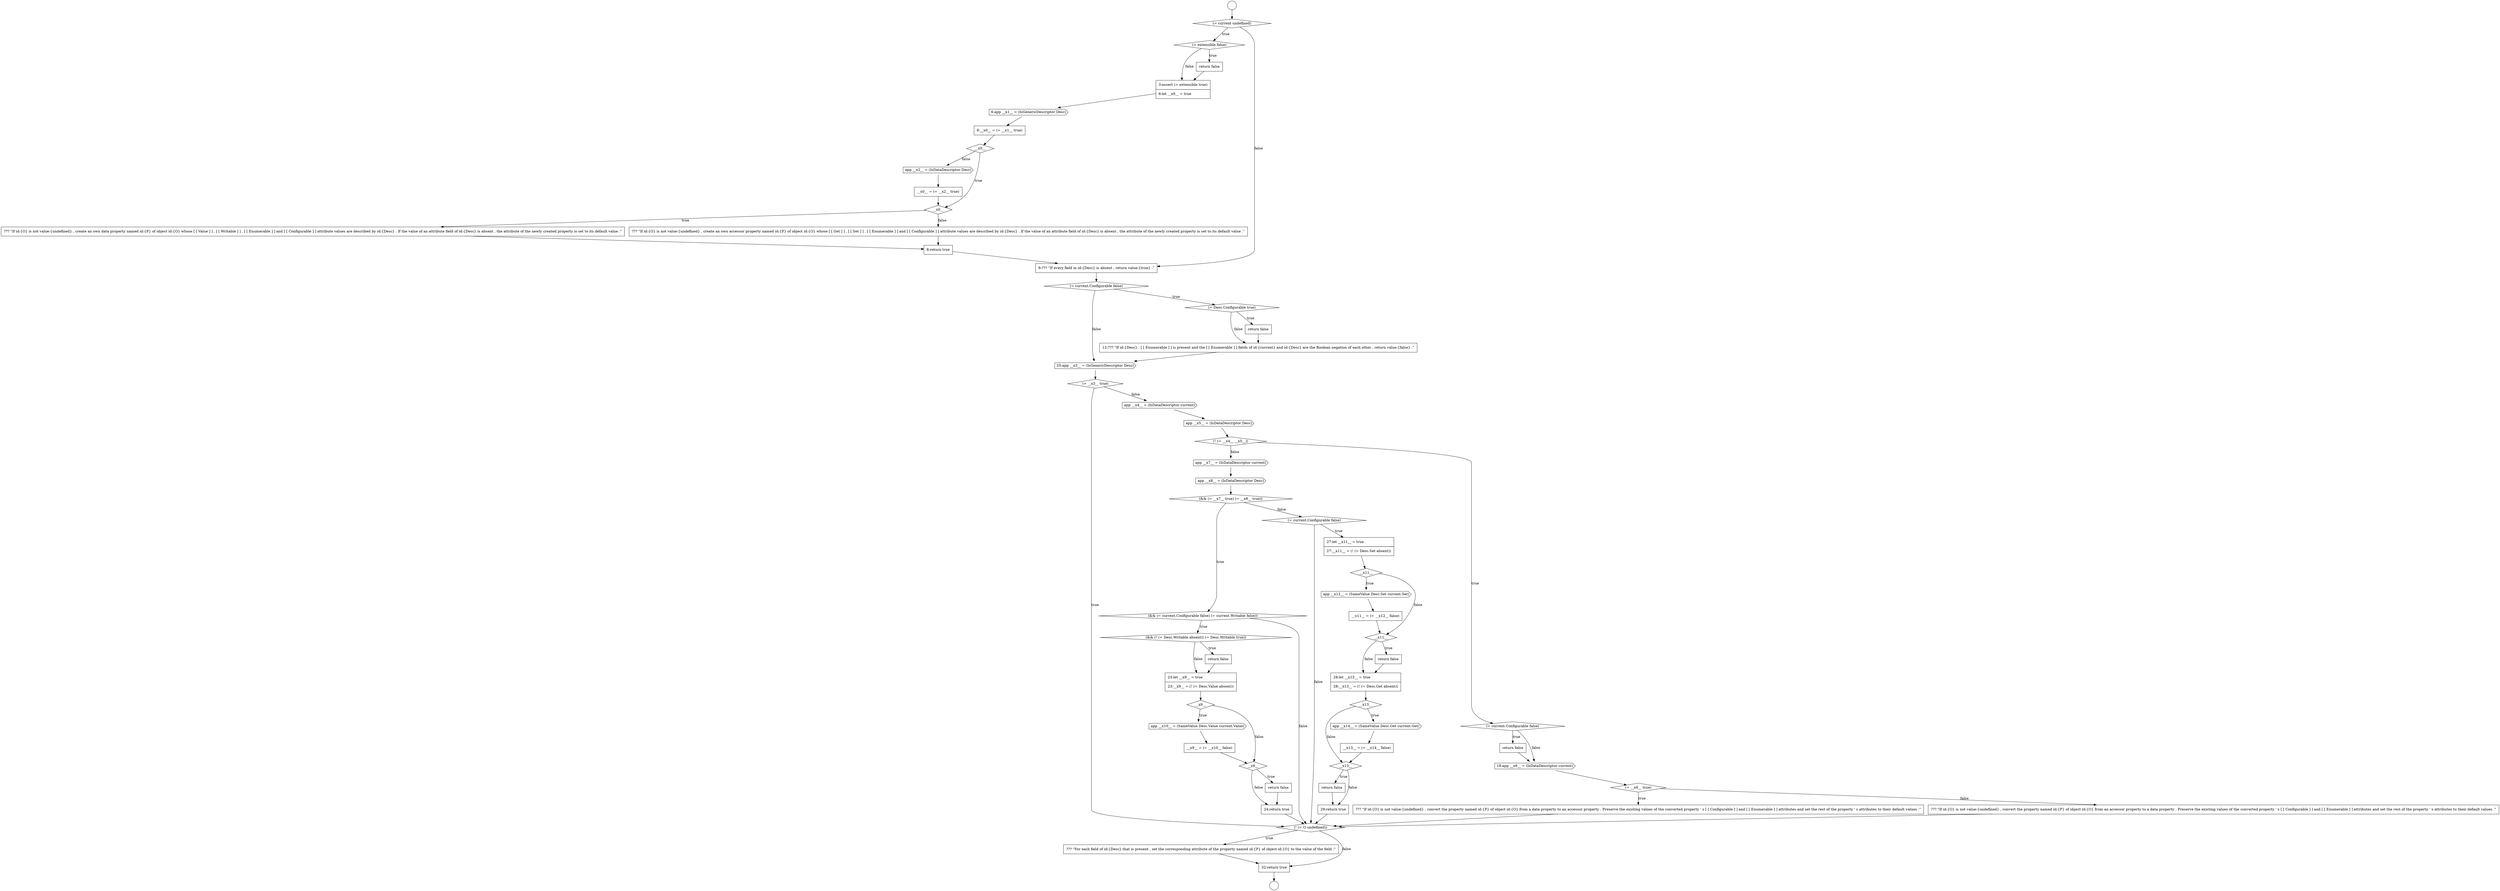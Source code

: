 digraph {
  node1760 [shape=cds, label=<<font color="black">app __x10__ = (SameValue Desc.Value current.Value)</font>> color="black" fillcolor="white" style=filled]
  node1740 [shape=none, margin=0, label=<<font color="black">
    <table border="0" cellborder="1" cellspacing="0" cellpadding="10">
      <tr><td align="left">12:??? &quot;If id:{Desc} . [ [ Enumerable ] ] is present and the [ [ Enumerable ] ] fields of id:{current} and id:{Desc} are the Boolean negation of each other , return value:{false} .&quot;</td></tr>
    </table>
  </font>> color="black" fillcolor="white" style=filled]
  node1752 [shape=cds, label=<<font color="black">app __x7__ = (IsDataDescriptor current)</font>> color="black" fillcolor="white" style=filled]
  node1731 [shape=none, margin=0, label=<<font color="black">
    <table border="0" cellborder="1" cellspacing="0" cellpadding="10">
      <tr><td align="left">__x0__ = (= __x2__ true)</td></tr>
    </table>
  </font>> color="black" fillcolor="white" style=filled]
  node1758 [shape=none, margin=0, label=<<font color="black">
    <table border="0" cellborder="1" cellspacing="0" cellpadding="10">
      <tr><td align="left">23:let __x9__ = true</td></tr>
      <tr><td align="left">23:__x9__ = (! (= Desc.Value absent))</td></tr>
    </table>
  </font>> color="black" fillcolor="white" style=filled]
  node1777 [shape=none, margin=0, label=<<font color="black">
    <table border="0" cellborder="1" cellspacing="0" cellpadding="10">
      <tr><td align="left">return false</td></tr>
    </table>
  </font>> color="black" fillcolor="white" style=filled]
  node1742 [shape=diamond, label=<<font color="black">(= __x3__ true)</font>> color="black" fillcolor="white" style=filled]
  node1767 [shape=diamond, label=<<font color="black">__x11__</font>> color="black" fillcolor="white" style=filled]
  node1729 [shape=diamond, label=<<font color="black">__x0__</font>> color="black" fillcolor="white" style=filled]
  node1750 [shape=none, margin=0, label=<<font color="black">
    <table border="0" cellborder="1" cellspacing="0" cellpadding="10">
      <tr><td align="left">??? &quot;If id:{O} is not value:{undefined} , convert the property named id:{P} of object id:{O} from a data property to an accessor property . Preserve the existing values of the converted property ' s [ [ Configurable ] ] and [ [ Enumerable ] ] attributes and set the rest of the property ' s attributes to their default values .&quot;</td></tr>
    </table>
  </font>> color="black" fillcolor="white" style=filled]
  node1728 [shape=none, margin=0, label=<<font color="black">
    <table border="0" cellborder="1" cellspacing="0" cellpadding="10">
      <tr><td align="left">6:__x0__ = (= __x1__ true)</td></tr>
    </table>
  </font>> color="black" fillcolor="white" style=filled]
  node1756 [shape=diamond, label=<<font color="black">(&amp;&amp; (! (= Desc.Writable absent)) (= Desc.Writable true))</font>> color="black" fillcolor="white" style=filled]
  node1735 [shape=none, margin=0, label=<<font color="black">
    <table border="0" cellborder="1" cellspacing="0" cellpadding="10">
      <tr><td align="left">8:return true</td></tr>
    </table>
  </font>> color="black" fillcolor="white" style=filled]
  node1761 [shape=none, margin=0, label=<<font color="black">
    <table border="0" cellborder="1" cellspacing="0" cellpadding="10">
      <tr><td align="left">__x9__ = (= __x10__ false)</td></tr>
    </table>
  </font>> color="black" fillcolor="white" style=filled]
  node1746 [shape=diamond, label=<<font color="black">(= current.Configurable false)</font>> color="black" fillcolor="white" style=filled]
  node1724 [shape=diamond, label=<<font color="black">(= extensible false)</font>> color="black" fillcolor="white" style=filled]
  node1741 [shape=cds, label=<<font color="black">25:app __x3__ = (IsGenericDescriptor Desc)</font>> color="black" fillcolor="white" style=filled]
  node1773 [shape=diamond, label=<<font color="black">__x13__</font>> color="black" fillcolor="white" style=filled]
  node1778 [shape=none, margin=0, label=<<font color="black">
    <table border="0" cellborder="1" cellspacing="0" cellpadding="10">
      <tr><td align="left">29:return true</td></tr>
    </table>
  </font>> color="black" fillcolor="white" style=filled]
  node1736 [shape=none, margin=0, label=<<font color="black">
    <table border="0" cellborder="1" cellspacing="0" cellpadding="10">
      <tr><td align="left">9:??? &quot;If every field in id:{Desc} is absent , return value:{true} .&quot;</td></tr>
    </table>
  </font>> color="black" fillcolor="white" style=filled]
  node1768 [shape=cds, label=<<font color="black">app __x12__ = (SameValue Desc.Set current.Set)</font>> color="black" fillcolor="white" style=filled]
  node1730 [shape=cds, label=<<font color="black">app __x2__ = (IsDataDescriptor Desc)</font>> color="black" fillcolor="white" style=filled]
  node1723 [shape=diamond, label=<<font color="black">(= current undefined)</font>> color="black" fillcolor="white" style=filled]
  node1751 [shape=none, margin=0, label=<<font color="black">
    <table border="0" cellborder="1" cellspacing="0" cellpadding="10">
      <tr><td align="left">??? &quot;If id:{O} is not value:{undefined} , convert the property named id:{P} of object id:{O} from an accessor property to a data property . Preserve the existing values of the converted property ' s [ [ Configurable ] ] and [ [ Enumerable ] ] attributes and set the rest of the property ' s attributes to their default values .&quot;</td></tr>
    </table>
  </font>> color="black" fillcolor="white" style=filled]
  node1762 [shape=diamond, label=<<font color="black">__x9__</font>> color="black" fillcolor="white" style=filled]
  node1772 [shape=none, margin=0, label=<<font color="black">
    <table border="0" cellborder="1" cellspacing="0" cellpadding="10">
      <tr><td align="left">28:let __x13__ = true</td></tr>
      <tr><td align="left">28:__x13__ = (! (= Desc.Get absent))</td></tr>
    </table>
  </font>> color="black" fillcolor="white" style=filled]
  node1755 [shape=diamond, label=<<font color="black">(&amp;&amp; (= current.Configurable false) (= current.Writable false))</font>> color="black" fillcolor="white" style=filled]
  node1739 [shape=none, margin=0, label=<<font color="black">
    <table border="0" cellborder="1" cellspacing="0" cellpadding="10">
      <tr><td align="left">return false</td></tr>
    </table>
  </font>> color="black" fillcolor="white" style=filled]
  node1744 [shape=cds, label=<<font color="black">app __x5__ = (IsDataDescriptor Desc)</font>> color="black" fillcolor="white" style=filled]
  node1776 [shape=diamond, label=<<font color="black">__x13__</font>> color="black" fillcolor="white" style=filled]
  node1759 [shape=diamond, label=<<font color="black">__x9__</font>> color="black" fillcolor="white" style=filled]
  node1779 [shape=diamond, label=<<font color="black">(! (= O undefined))</font>> color="black" fillcolor="white" style=filled]
  node1732 [shape=diamond, label=<<font color="black">__x0__</font>> color="black" fillcolor="white" style=filled]
  node1727 [shape=cds, label=<<font color="black">6:app __x1__ = (IsGenericDescriptor Desc)</font>> color="black" fillcolor="white" style=filled]
  node1764 [shape=none, margin=0, label=<<font color="black">
    <table border="0" cellborder="1" cellspacing="0" cellpadding="10">
      <tr><td align="left">24:return true</td></tr>
    </table>
  </font>> color="black" fillcolor="white" style=filled]
  node1754 [shape=diamond, label=<<font color="black">(&amp;&amp; (= __x7__ true) (= __x8__ true))</font>> color="black" fillcolor="white" style=filled]
  node1747 [shape=none, margin=0, label=<<font color="black">
    <table border="0" cellborder="1" cellspacing="0" cellpadding="10">
      <tr><td align="left">return false</td></tr>
    </table>
  </font>> color="black" fillcolor="white" style=filled]
  node1733 [shape=none, margin=0, label=<<font color="black">
    <table border="0" cellborder="1" cellspacing="0" cellpadding="10">
      <tr><td align="left">??? &quot;If id:{O} is not value:{undefined} , create an own data property named id:{P} of object id:{O} whose [ [ Value ] ] , [ [ Writable ] ] , [ [ Enumerable ] ] and [ [ Configurable ] ] attribute values are described by id:{Desc} . If the value of an attribute field of id:{Desc} is absent , the attribute of the newly created property is set to its default value .&quot;</td></tr>
    </table>
  </font>> color="black" fillcolor="white" style=filled]
  node1765 [shape=diamond, label=<<font color="black">(= current.Configurable false)</font>> color="black" fillcolor="white" style=filled]
  node1722 [shape=circle label=" " color="black" fillcolor="white" style=filled]
  node1771 [shape=none, margin=0, label=<<font color="black">
    <table border="0" cellborder="1" cellspacing="0" cellpadding="10">
      <tr><td align="left">return false</td></tr>
    </table>
  </font>> color="black" fillcolor="white" style=filled]
  node1775 [shape=none, margin=0, label=<<font color="black">
    <table border="0" cellborder="1" cellspacing="0" cellpadding="10">
      <tr><td align="left">__x13__ = (= __x14__ false)</td></tr>
    </table>
  </font>> color="black" fillcolor="white" style=filled]
  node1726 [shape=none, margin=0, label=<<font color="black">
    <table border="0" cellborder="1" cellspacing="0" cellpadding="10">
      <tr><td align="left">3:assert (= extensible true)</td></tr>
      <tr><td align="left">6:let __x0__ = true</td></tr>
    </table>
  </font>> color="black" fillcolor="white" style=filled]
  node1748 [shape=cds, label=<<font color="black">18:app __x6__ = (IsDataDescriptor current)</font>> color="black" fillcolor="white" style=filled]
  node1770 [shape=diamond, label=<<font color="black">__x11__</font>> color="black" fillcolor="white" style=filled]
  node1743 [shape=cds, label=<<font color="black">app __x4__ = (IsDataDescriptor current)</font>> color="black" fillcolor="white" style=filled]
  node1780 [shape=none, margin=0, label=<<font color="black">
    <table border="0" cellborder="1" cellspacing="0" cellpadding="10">
      <tr><td align="left">??? &quot;For each field of id:{Desc} that is present , set the corresponding attribute of the property named id:{P} of object id:{O} to the value of the field .&quot;</td></tr>
    </table>
  </font>> color="black" fillcolor="white" style=filled]
  node1753 [shape=cds, label=<<font color="black">app __x8__ = (IsDataDescriptor Desc)</font>> color="black" fillcolor="white" style=filled]
  node1763 [shape=none, margin=0, label=<<font color="black">
    <table border="0" cellborder="1" cellspacing="0" cellpadding="10">
      <tr><td align="left">return false</td></tr>
    </table>
  </font>> color="black" fillcolor="white" style=filled]
  node1738 [shape=diamond, label=<<font color="black">(= Desc.Configurable true)</font>> color="black" fillcolor="white" style=filled]
  node1766 [shape=none, margin=0, label=<<font color="black">
    <table border="0" cellborder="1" cellspacing="0" cellpadding="10">
      <tr><td align="left">27:let __x11__ = true</td></tr>
      <tr><td align="left">27:__x11__ = (! (= Desc.Set absent))</td></tr>
    </table>
  </font>> color="black" fillcolor="white" style=filled]
  node1749 [shape=diamond, label=<<font color="black">(= __x6__ true)</font>> color="black" fillcolor="white" style=filled]
  node1781 [shape=none, margin=0, label=<<font color="black">
    <table border="0" cellborder="1" cellspacing="0" cellpadding="10">
      <tr><td align="left">32:return true</td></tr>
    </table>
  </font>> color="black" fillcolor="white" style=filled]
  node1734 [shape=none, margin=0, label=<<font color="black">
    <table border="0" cellborder="1" cellspacing="0" cellpadding="10">
      <tr><td align="left">??? &quot;If id:{O} is not value:{undefined} , create an own accessor property named id:{P} of object id:{O} whose [ [ Get ] ] , [ [ Set ] ] , [ [ Enumerable ] ] and [ [ Configurable ] ] attribute values are described by id:{Desc} . If the value of an attribute field of id:{Desc} is absent , the attribute of the newly created property is set to its default value .&quot;</td></tr>
    </table>
  </font>> color="black" fillcolor="white" style=filled]
  node1721 [shape=circle label=" " color="black" fillcolor="white" style=filled]
  node1745 [shape=diamond, label=<<font color="black">(! (= __x4__ __x5__))</font>> color="black" fillcolor="white" style=filled]
  node1774 [shape=cds, label=<<font color="black">app __x14__ = (SameValue Desc.Get current.Get)</font>> color="black" fillcolor="white" style=filled]
  node1725 [shape=none, margin=0, label=<<font color="black">
    <table border="0" cellborder="1" cellspacing="0" cellpadding="10">
      <tr><td align="left">return false</td></tr>
    </table>
  </font>> color="black" fillcolor="white" style=filled]
  node1757 [shape=none, margin=0, label=<<font color="black">
    <table border="0" cellborder="1" cellspacing="0" cellpadding="10">
      <tr><td align="left">return false</td></tr>
    </table>
  </font>> color="black" fillcolor="white" style=filled]
  node1737 [shape=diamond, label=<<font color="black">(= current.Configurable false)</font>> color="black" fillcolor="white" style=filled]
  node1769 [shape=none, margin=0, label=<<font color="black">
    <table border="0" cellborder="1" cellspacing="0" cellpadding="10">
      <tr><td align="left">__x11__ = (= __x12__ false)</td></tr>
    </table>
  </font>> color="black" fillcolor="white" style=filled]
  node1760 -> node1761 [ color="black"]
  node1727 -> node1728 [ color="black"]
  node1757 -> node1758 [ color="black"]
  node1764 -> node1779 [ color="black"]
  node1766 -> node1767 [ color="black"]
  node1731 -> node1732 [ color="black"]
  node1725 -> node1726 [ color="black"]
  node1729 -> node1732 [label=<<font color="black">true</font>> color="black"]
  node1729 -> node1730 [label=<<font color="black">false</font>> color="black"]
  node1734 -> node1735 [ color="black"]
  node1746 -> node1747 [label=<<font color="black">true</font>> color="black"]
  node1746 -> node1748 [label=<<font color="black">false</font>> color="black"]
  node1768 -> node1769 [ color="black"]
  node1747 -> node1748 [ color="black"]
  node1743 -> node1744 [ color="black"]
  node1780 -> node1781 [ color="black"]
  node1750 -> node1779 [ color="black"]
  node1779 -> node1780 [label=<<font color="black">true</font>> color="black"]
  node1779 -> node1781 [label=<<font color="black">false</font>> color="black"]
  node1770 -> node1771 [label=<<font color="black">true</font>> color="black"]
  node1770 -> node1772 [label=<<font color="black">false</font>> color="black"]
  node1726 -> node1727 [ color="black"]
  node1741 -> node1742 [ color="black"]
  node1724 -> node1725 [label=<<font color="black">true</font>> color="black"]
  node1724 -> node1726 [label=<<font color="black">false</font>> color="black"]
  node1769 -> node1770 [ color="black"]
  node1754 -> node1755 [label=<<font color="black">true</font>> color="black"]
  node1754 -> node1765 [label=<<font color="black">false</font>> color="black"]
  node1738 -> node1739 [label=<<font color="black">true</font>> color="black"]
  node1738 -> node1740 [label=<<font color="black">false</font>> color="black"]
  node1730 -> node1731 [ color="black"]
  node1773 -> node1774 [label=<<font color="black">true</font>> color="black"]
  node1773 -> node1776 [label=<<font color="black">false</font>> color="black"]
  node1735 -> node1736 [ color="black"]
  node1723 -> node1724 [label=<<font color="black">true</font>> color="black"]
  node1723 -> node1736 [label=<<font color="black">false</font>> color="black"]
  node1777 -> node1778 [ color="black"]
  node1778 -> node1779 [ color="black"]
  node1742 -> node1779 [label=<<font color="black">true</font>> color="black"]
  node1742 -> node1743 [label=<<font color="black">false</font>> color="black"]
  node1736 -> node1737 [ color="black"]
  node1753 -> node1754 [ color="black"]
  node1739 -> node1740 [ color="black"]
  node1756 -> node1757 [label=<<font color="black">true</font>> color="black"]
  node1756 -> node1758 [label=<<font color="black">false</font>> color="black"]
  node1744 -> node1745 [ color="black"]
  node1733 -> node1735 [ color="black"]
  node1752 -> node1753 [ color="black"]
  node1751 -> node1779 [ color="black"]
  node1771 -> node1772 [ color="black"]
  node1763 -> node1764 [ color="black"]
  node1761 -> node1762 [ color="black"]
  node1762 -> node1763 [label=<<font color="black">true</font>> color="black"]
  node1762 -> node1764 [label=<<font color="black">false</font>> color="black"]
  node1772 -> node1773 [ color="black"]
  node1755 -> node1756 [label=<<font color="black">true</font>> color="black"]
  node1755 -> node1779 [label=<<font color="black">false</font>> color="black"]
  node1728 -> node1729 [ color="black"]
  node1740 -> node1741 [ color="black"]
  node1774 -> node1775 [ color="black"]
  node1745 -> node1746 [label=<<font color="black">true</font>> color="black"]
  node1745 -> node1752 [label=<<font color="black">false</font>> color="black"]
  node1775 -> node1776 [ color="black"]
  node1748 -> node1749 [ color="black"]
  node1776 -> node1777 [label=<<font color="black">true</font>> color="black"]
  node1776 -> node1778 [label=<<font color="black">false</font>> color="black"]
  node1759 -> node1760 [label=<<font color="black">true</font>> color="black"]
  node1759 -> node1762 [label=<<font color="black">false</font>> color="black"]
  node1767 -> node1768 [label=<<font color="black">true</font>> color="black"]
  node1767 -> node1770 [label=<<font color="black">false</font>> color="black"]
  node1781 -> node1722 [ color="black"]
  node1721 -> node1723 [ color="black"]
  node1765 -> node1766 [label=<<font color="black">true</font>> color="black"]
  node1765 -> node1779 [label=<<font color="black">false</font>> color="black"]
  node1749 -> node1750 [label=<<font color="black">true</font>> color="black"]
  node1749 -> node1751 [label=<<font color="black">false</font>> color="black"]
  node1732 -> node1733 [label=<<font color="black">true</font>> color="black"]
  node1732 -> node1734 [label=<<font color="black">false</font>> color="black"]
  node1737 -> node1738 [label=<<font color="black">true</font>> color="black"]
  node1737 -> node1741 [label=<<font color="black">false</font>> color="black"]
  node1758 -> node1759 [ color="black"]
}

